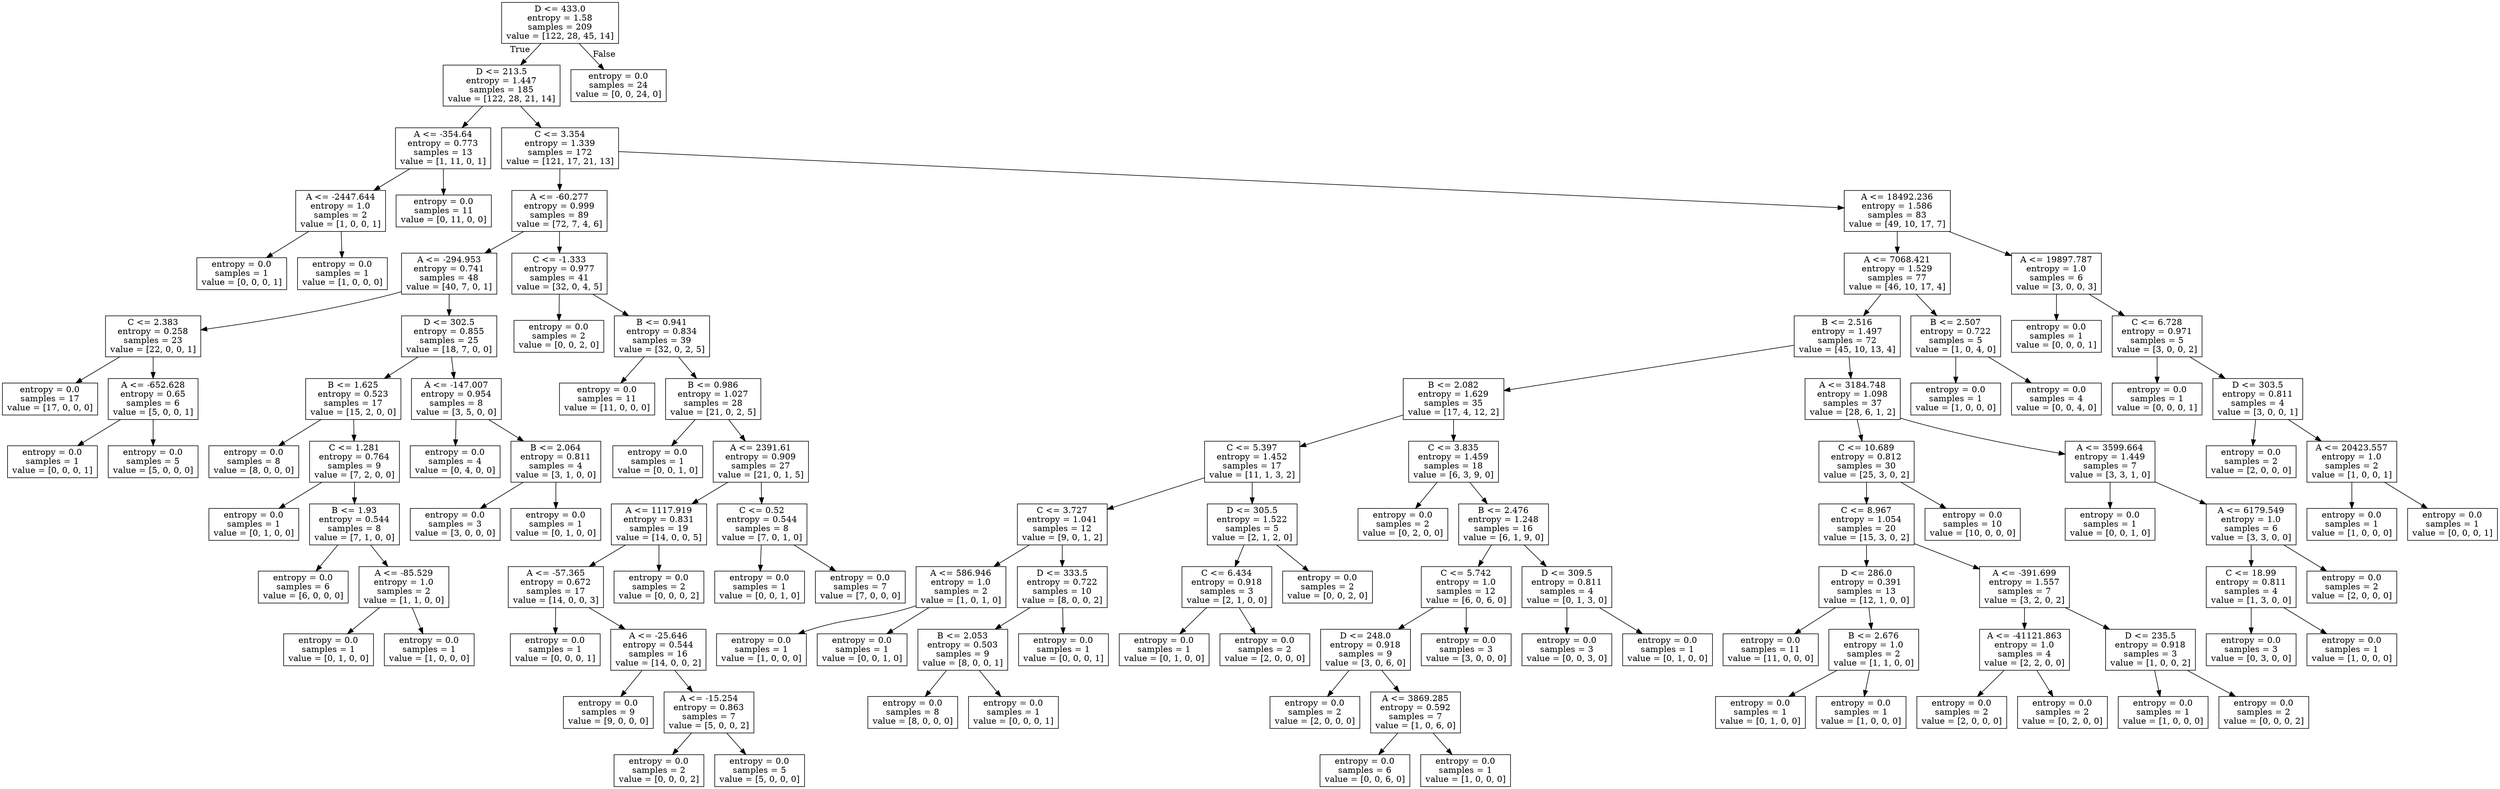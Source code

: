 digraph Tree {
node [shape=box] ;
0 [label="D <= 433.0\nentropy = 1.58\nsamples = 209\nvalue = [122, 28, 45, 14]"] ;
1 [label="D <= 213.5\nentropy = 1.447\nsamples = 185\nvalue = [122, 28, 21, 14]"] ;
0 -> 1 [labeldistance=2.5, labelangle=45, headlabel="True"] ;
2 [label="A <= -354.64\nentropy = 0.773\nsamples = 13\nvalue = [1, 11, 0, 1]"] ;
1 -> 2 ;
3 [label="A <= -2447.644\nentropy = 1.0\nsamples = 2\nvalue = [1, 0, 0, 1]"] ;
2 -> 3 ;
4 [label="entropy = 0.0\nsamples = 1\nvalue = [0, 0, 0, 1]"] ;
3 -> 4 ;
5 [label="entropy = 0.0\nsamples = 1\nvalue = [1, 0, 0, 0]"] ;
3 -> 5 ;
6 [label="entropy = 0.0\nsamples = 11\nvalue = [0, 11, 0, 0]"] ;
2 -> 6 ;
7 [label="C <= 3.354\nentropy = 1.339\nsamples = 172\nvalue = [121, 17, 21, 13]"] ;
1 -> 7 ;
8 [label="A <= -60.277\nentropy = 0.999\nsamples = 89\nvalue = [72, 7, 4, 6]"] ;
7 -> 8 ;
9 [label="A <= -294.953\nentropy = 0.741\nsamples = 48\nvalue = [40, 7, 0, 1]"] ;
8 -> 9 ;
10 [label="C <= 2.383\nentropy = 0.258\nsamples = 23\nvalue = [22, 0, 0, 1]"] ;
9 -> 10 ;
11 [label="entropy = 0.0\nsamples = 17\nvalue = [17, 0, 0, 0]"] ;
10 -> 11 ;
12 [label="A <= -652.628\nentropy = 0.65\nsamples = 6\nvalue = [5, 0, 0, 1]"] ;
10 -> 12 ;
13 [label="entropy = 0.0\nsamples = 1\nvalue = [0, 0, 0, 1]"] ;
12 -> 13 ;
14 [label="entropy = 0.0\nsamples = 5\nvalue = [5, 0, 0, 0]"] ;
12 -> 14 ;
15 [label="D <= 302.5\nentropy = 0.855\nsamples = 25\nvalue = [18, 7, 0, 0]"] ;
9 -> 15 ;
16 [label="B <= 1.625\nentropy = 0.523\nsamples = 17\nvalue = [15, 2, 0, 0]"] ;
15 -> 16 ;
17 [label="entropy = 0.0\nsamples = 8\nvalue = [8, 0, 0, 0]"] ;
16 -> 17 ;
18 [label="C <= 1.281\nentropy = 0.764\nsamples = 9\nvalue = [7, 2, 0, 0]"] ;
16 -> 18 ;
19 [label="entropy = 0.0\nsamples = 1\nvalue = [0, 1, 0, 0]"] ;
18 -> 19 ;
20 [label="B <= 1.93\nentropy = 0.544\nsamples = 8\nvalue = [7, 1, 0, 0]"] ;
18 -> 20 ;
21 [label="entropy = 0.0\nsamples = 6\nvalue = [6, 0, 0, 0]"] ;
20 -> 21 ;
22 [label="A <= -85.529\nentropy = 1.0\nsamples = 2\nvalue = [1, 1, 0, 0]"] ;
20 -> 22 ;
23 [label="entropy = 0.0\nsamples = 1\nvalue = [0, 1, 0, 0]"] ;
22 -> 23 ;
24 [label="entropy = 0.0\nsamples = 1\nvalue = [1, 0, 0, 0]"] ;
22 -> 24 ;
25 [label="A <= -147.007\nentropy = 0.954\nsamples = 8\nvalue = [3, 5, 0, 0]"] ;
15 -> 25 ;
26 [label="entropy = 0.0\nsamples = 4\nvalue = [0, 4, 0, 0]"] ;
25 -> 26 ;
27 [label="B <= 2.064\nentropy = 0.811\nsamples = 4\nvalue = [3, 1, 0, 0]"] ;
25 -> 27 ;
28 [label="entropy = 0.0\nsamples = 3\nvalue = [3, 0, 0, 0]"] ;
27 -> 28 ;
29 [label="entropy = 0.0\nsamples = 1\nvalue = [0, 1, 0, 0]"] ;
27 -> 29 ;
30 [label="C <= -1.333\nentropy = 0.977\nsamples = 41\nvalue = [32, 0, 4, 5]"] ;
8 -> 30 ;
31 [label="entropy = 0.0\nsamples = 2\nvalue = [0, 0, 2, 0]"] ;
30 -> 31 ;
32 [label="B <= 0.941\nentropy = 0.834\nsamples = 39\nvalue = [32, 0, 2, 5]"] ;
30 -> 32 ;
33 [label="entropy = 0.0\nsamples = 11\nvalue = [11, 0, 0, 0]"] ;
32 -> 33 ;
34 [label="B <= 0.986\nentropy = 1.027\nsamples = 28\nvalue = [21, 0, 2, 5]"] ;
32 -> 34 ;
35 [label="entropy = 0.0\nsamples = 1\nvalue = [0, 0, 1, 0]"] ;
34 -> 35 ;
36 [label="A <= 2391.61\nentropy = 0.909\nsamples = 27\nvalue = [21, 0, 1, 5]"] ;
34 -> 36 ;
37 [label="A <= 1117.919\nentropy = 0.831\nsamples = 19\nvalue = [14, 0, 0, 5]"] ;
36 -> 37 ;
38 [label="A <= -57.365\nentropy = 0.672\nsamples = 17\nvalue = [14, 0, 0, 3]"] ;
37 -> 38 ;
39 [label="entropy = 0.0\nsamples = 1\nvalue = [0, 0, 0, 1]"] ;
38 -> 39 ;
40 [label="A <= -25.646\nentropy = 0.544\nsamples = 16\nvalue = [14, 0, 0, 2]"] ;
38 -> 40 ;
41 [label="entropy = 0.0\nsamples = 9\nvalue = [9, 0, 0, 0]"] ;
40 -> 41 ;
42 [label="A <= -15.254\nentropy = 0.863\nsamples = 7\nvalue = [5, 0, 0, 2]"] ;
40 -> 42 ;
43 [label="entropy = 0.0\nsamples = 2\nvalue = [0, 0, 0, 2]"] ;
42 -> 43 ;
44 [label="entropy = 0.0\nsamples = 5\nvalue = [5, 0, 0, 0]"] ;
42 -> 44 ;
45 [label="entropy = 0.0\nsamples = 2\nvalue = [0, 0, 0, 2]"] ;
37 -> 45 ;
46 [label="C <= 0.52\nentropy = 0.544\nsamples = 8\nvalue = [7, 0, 1, 0]"] ;
36 -> 46 ;
47 [label="entropy = 0.0\nsamples = 1\nvalue = [0, 0, 1, 0]"] ;
46 -> 47 ;
48 [label="entropy = 0.0\nsamples = 7\nvalue = [7, 0, 0, 0]"] ;
46 -> 48 ;
49 [label="A <= 18492.236\nentropy = 1.586\nsamples = 83\nvalue = [49, 10, 17, 7]"] ;
7 -> 49 ;
50 [label="A <= 7068.421\nentropy = 1.529\nsamples = 77\nvalue = [46, 10, 17, 4]"] ;
49 -> 50 ;
51 [label="B <= 2.516\nentropy = 1.497\nsamples = 72\nvalue = [45, 10, 13, 4]"] ;
50 -> 51 ;
52 [label="B <= 2.082\nentropy = 1.629\nsamples = 35\nvalue = [17, 4, 12, 2]"] ;
51 -> 52 ;
53 [label="C <= 5.397\nentropy = 1.452\nsamples = 17\nvalue = [11, 1, 3, 2]"] ;
52 -> 53 ;
54 [label="C <= 3.727\nentropy = 1.041\nsamples = 12\nvalue = [9, 0, 1, 2]"] ;
53 -> 54 ;
55 [label="A <= 586.946\nentropy = 1.0\nsamples = 2\nvalue = [1, 0, 1, 0]"] ;
54 -> 55 ;
56 [label="entropy = 0.0\nsamples = 1\nvalue = [1, 0, 0, 0]"] ;
55 -> 56 ;
57 [label="entropy = 0.0\nsamples = 1\nvalue = [0, 0, 1, 0]"] ;
55 -> 57 ;
58 [label="D <= 333.5\nentropy = 0.722\nsamples = 10\nvalue = [8, 0, 0, 2]"] ;
54 -> 58 ;
59 [label="B <= 2.053\nentropy = 0.503\nsamples = 9\nvalue = [8, 0, 0, 1]"] ;
58 -> 59 ;
60 [label="entropy = 0.0\nsamples = 8\nvalue = [8, 0, 0, 0]"] ;
59 -> 60 ;
61 [label="entropy = 0.0\nsamples = 1\nvalue = [0, 0, 0, 1]"] ;
59 -> 61 ;
62 [label="entropy = 0.0\nsamples = 1\nvalue = [0, 0, 0, 1]"] ;
58 -> 62 ;
63 [label="D <= 305.5\nentropy = 1.522\nsamples = 5\nvalue = [2, 1, 2, 0]"] ;
53 -> 63 ;
64 [label="C <= 6.434\nentropy = 0.918\nsamples = 3\nvalue = [2, 1, 0, 0]"] ;
63 -> 64 ;
65 [label="entropy = 0.0\nsamples = 1\nvalue = [0, 1, 0, 0]"] ;
64 -> 65 ;
66 [label="entropy = 0.0\nsamples = 2\nvalue = [2, 0, 0, 0]"] ;
64 -> 66 ;
67 [label="entropy = 0.0\nsamples = 2\nvalue = [0, 0, 2, 0]"] ;
63 -> 67 ;
68 [label="C <= 3.835\nentropy = 1.459\nsamples = 18\nvalue = [6, 3, 9, 0]"] ;
52 -> 68 ;
69 [label="entropy = 0.0\nsamples = 2\nvalue = [0, 2, 0, 0]"] ;
68 -> 69 ;
70 [label="B <= 2.476\nentropy = 1.248\nsamples = 16\nvalue = [6, 1, 9, 0]"] ;
68 -> 70 ;
71 [label="C <= 5.742\nentropy = 1.0\nsamples = 12\nvalue = [6, 0, 6, 0]"] ;
70 -> 71 ;
72 [label="D <= 248.0\nentropy = 0.918\nsamples = 9\nvalue = [3, 0, 6, 0]"] ;
71 -> 72 ;
73 [label="entropy = 0.0\nsamples = 2\nvalue = [2, 0, 0, 0]"] ;
72 -> 73 ;
74 [label="A <= 3869.285\nentropy = 0.592\nsamples = 7\nvalue = [1, 0, 6, 0]"] ;
72 -> 74 ;
75 [label="entropy = 0.0\nsamples = 6\nvalue = [0, 0, 6, 0]"] ;
74 -> 75 ;
76 [label="entropy = 0.0\nsamples = 1\nvalue = [1, 0, 0, 0]"] ;
74 -> 76 ;
77 [label="entropy = 0.0\nsamples = 3\nvalue = [3, 0, 0, 0]"] ;
71 -> 77 ;
78 [label="D <= 309.5\nentropy = 0.811\nsamples = 4\nvalue = [0, 1, 3, 0]"] ;
70 -> 78 ;
79 [label="entropy = 0.0\nsamples = 3\nvalue = [0, 0, 3, 0]"] ;
78 -> 79 ;
80 [label="entropy = 0.0\nsamples = 1\nvalue = [0, 1, 0, 0]"] ;
78 -> 80 ;
81 [label="A <= 3184.748\nentropy = 1.098\nsamples = 37\nvalue = [28, 6, 1, 2]"] ;
51 -> 81 ;
82 [label="C <= 10.689\nentropy = 0.812\nsamples = 30\nvalue = [25, 3, 0, 2]"] ;
81 -> 82 ;
83 [label="C <= 8.967\nentropy = 1.054\nsamples = 20\nvalue = [15, 3, 0, 2]"] ;
82 -> 83 ;
84 [label="D <= 286.0\nentropy = 0.391\nsamples = 13\nvalue = [12, 1, 0, 0]"] ;
83 -> 84 ;
85 [label="entropy = 0.0\nsamples = 11\nvalue = [11, 0, 0, 0]"] ;
84 -> 85 ;
86 [label="B <= 2.676\nentropy = 1.0\nsamples = 2\nvalue = [1, 1, 0, 0]"] ;
84 -> 86 ;
87 [label="entropy = 0.0\nsamples = 1\nvalue = [0, 1, 0, 0]"] ;
86 -> 87 ;
88 [label="entropy = 0.0\nsamples = 1\nvalue = [1, 0, 0, 0]"] ;
86 -> 88 ;
89 [label="A <= -391.699\nentropy = 1.557\nsamples = 7\nvalue = [3, 2, 0, 2]"] ;
83 -> 89 ;
90 [label="A <= -41121.863\nentropy = 1.0\nsamples = 4\nvalue = [2, 2, 0, 0]"] ;
89 -> 90 ;
91 [label="entropy = 0.0\nsamples = 2\nvalue = [2, 0, 0, 0]"] ;
90 -> 91 ;
92 [label="entropy = 0.0\nsamples = 2\nvalue = [0, 2, 0, 0]"] ;
90 -> 92 ;
93 [label="D <= 235.5\nentropy = 0.918\nsamples = 3\nvalue = [1, 0, 0, 2]"] ;
89 -> 93 ;
94 [label="entropy = 0.0\nsamples = 1\nvalue = [1, 0, 0, 0]"] ;
93 -> 94 ;
95 [label="entropy = 0.0\nsamples = 2\nvalue = [0, 0, 0, 2]"] ;
93 -> 95 ;
96 [label="entropy = 0.0\nsamples = 10\nvalue = [10, 0, 0, 0]"] ;
82 -> 96 ;
97 [label="A <= 3599.664\nentropy = 1.449\nsamples = 7\nvalue = [3, 3, 1, 0]"] ;
81 -> 97 ;
98 [label="entropy = 0.0\nsamples = 1\nvalue = [0, 0, 1, 0]"] ;
97 -> 98 ;
99 [label="A <= 6179.549\nentropy = 1.0\nsamples = 6\nvalue = [3, 3, 0, 0]"] ;
97 -> 99 ;
100 [label="C <= 18.99\nentropy = 0.811\nsamples = 4\nvalue = [1, 3, 0, 0]"] ;
99 -> 100 ;
101 [label="entropy = 0.0\nsamples = 3\nvalue = [0, 3, 0, 0]"] ;
100 -> 101 ;
102 [label="entropy = 0.0\nsamples = 1\nvalue = [1, 0, 0, 0]"] ;
100 -> 102 ;
103 [label="entropy = 0.0\nsamples = 2\nvalue = [2, 0, 0, 0]"] ;
99 -> 103 ;
104 [label="B <= 2.507\nentropy = 0.722\nsamples = 5\nvalue = [1, 0, 4, 0]"] ;
50 -> 104 ;
105 [label="entropy = 0.0\nsamples = 1\nvalue = [1, 0, 0, 0]"] ;
104 -> 105 ;
106 [label="entropy = 0.0\nsamples = 4\nvalue = [0, 0, 4, 0]"] ;
104 -> 106 ;
107 [label="A <= 19897.787\nentropy = 1.0\nsamples = 6\nvalue = [3, 0, 0, 3]"] ;
49 -> 107 ;
108 [label="entropy = 0.0\nsamples = 1\nvalue = [0, 0, 0, 1]"] ;
107 -> 108 ;
109 [label="C <= 6.728\nentropy = 0.971\nsamples = 5\nvalue = [3, 0, 0, 2]"] ;
107 -> 109 ;
110 [label="entropy = 0.0\nsamples = 1\nvalue = [0, 0, 0, 1]"] ;
109 -> 110 ;
111 [label="D <= 303.5\nentropy = 0.811\nsamples = 4\nvalue = [3, 0, 0, 1]"] ;
109 -> 111 ;
112 [label="entropy = 0.0\nsamples = 2\nvalue = [2, 0, 0, 0]"] ;
111 -> 112 ;
113 [label="A <= 20423.557\nentropy = 1.0\nsamples = 2\nvalue = [1, 0, 0, 1]"] ;
111 -> 113 ;
114 [label="entropy = 0.0\nsamples = 1\nvalue = [1, 0, 0, 0]"] ;
113 -> 114 ;
115 [label="entropy = 0.0\nsamples = 1\nvalue = [0, 0, 0, 1]"] ;
113 -> 115 ;
116 [label="entropy = 0.0\nsamples = 24\nvalue = [0, 0, 24, 0]"] ;
0 -> 116 [labeldistance=2.5, labelangle=-45, headlabel="False"] ;
}